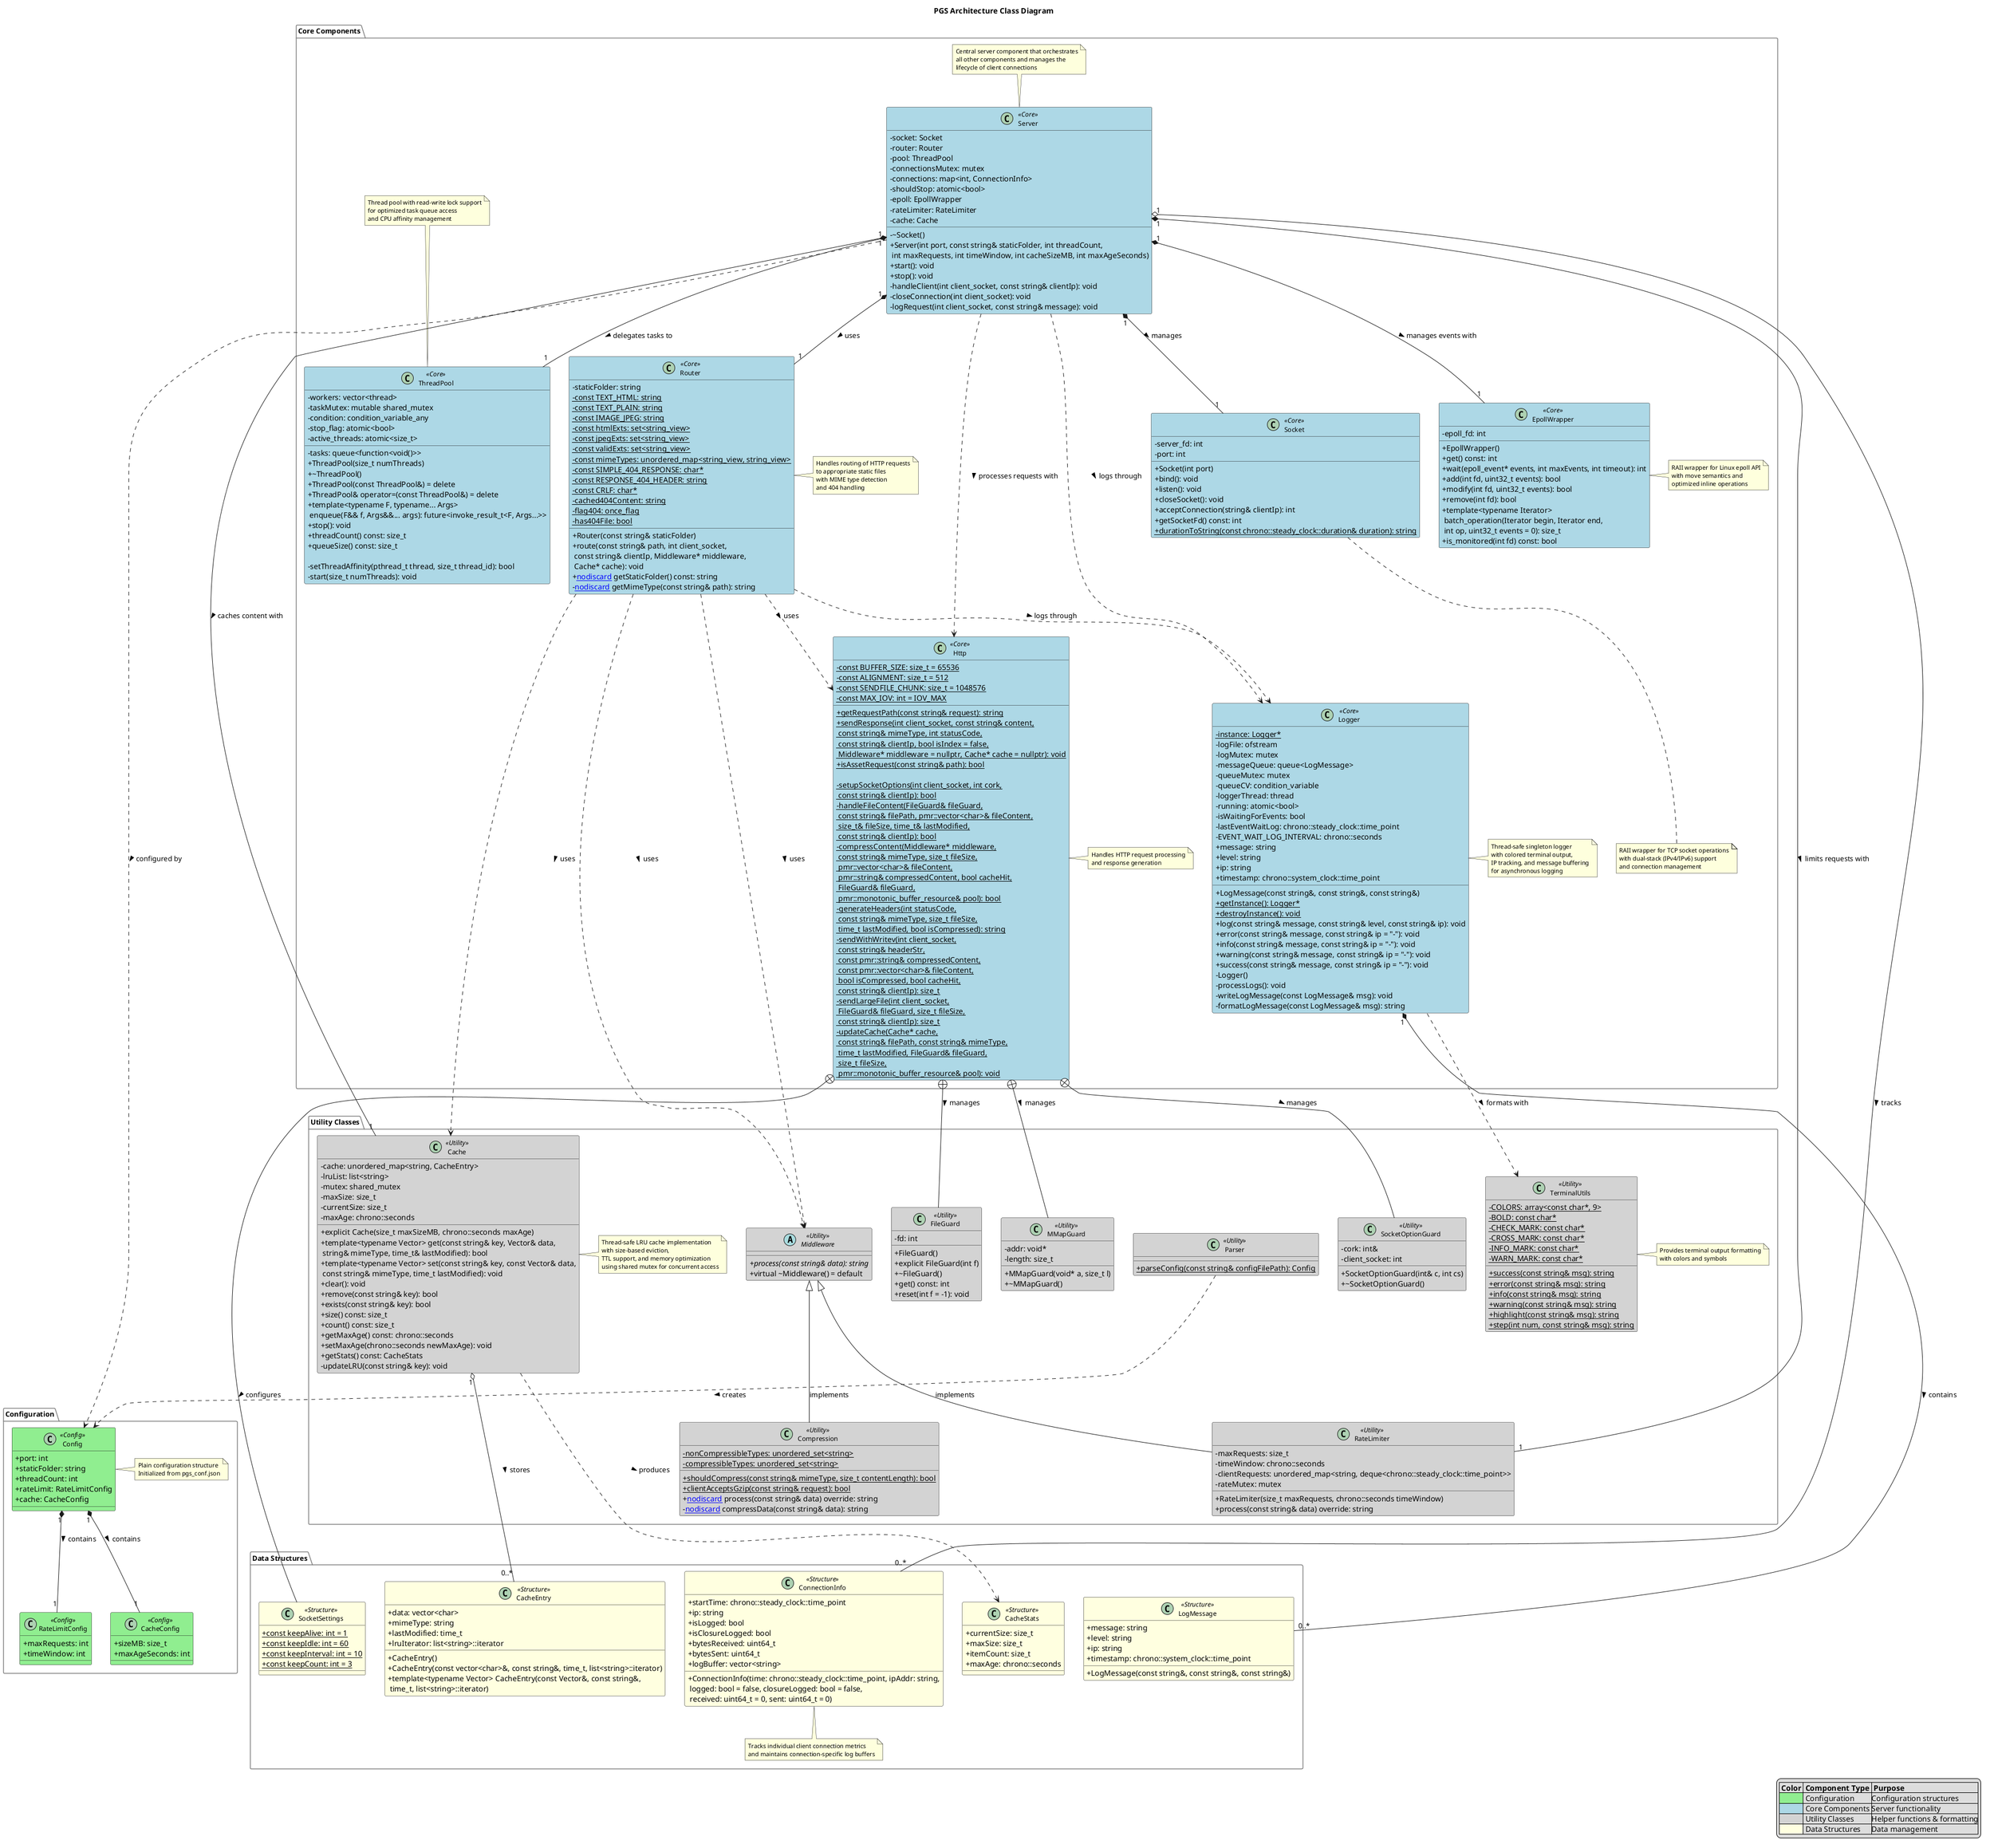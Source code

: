 @startuml server-architecture

!define ABSTRACT abstract class

skinparam {
    ClassAttributeIconSize 0
    ClassBackgroundColor<<Config>> LightGreen
    ClassBackgroundColor<<Core>> LightBlue
    ClassBackgroundColor<<Utility>> LightGray
    ClassBackgroundColor<<Structure>> LightYellow
    PackageBackgroundColor White
    PackageBorderColor Gray
    ClassFontSize 12
    NoteFontSize 11
    PackageFontSize 13
}

title PGS Architecture Class Diagram

package "Configuration" {
    class Config <<Config>> {
        + port: int
        + staticFolder: string
        + threadCount: int
        + rateLimit: RateLimitConfig
        + cache: CacheConfig
    }
    note right of Config: Plain configuration structure\nInitialized from pgs_conf.json

    class RateLimitConfig <<Config>> {
        + maxRequests: int
        + timeWindow: int
    }

    class CacheConfig <<Config>> {
        + sizeMB: size_t
        + maxAgeSeconds: int
    }
}

package "Data Structures" {
    class ConnectionInfo <<Structure>> {
        + startTime: chrono::steady_clock::time_point
        + ip: string
        + isLogged: bool
        + isClosureLogged: bool
        + bytesReceived: uint64_t
        + bytesSent: uint64_t
        + logBuffer: vector<string>
        + ConnectionInfo(time: chrono::steady_clock::time_point, ipAddr: string,\n logged: bool = false, closureLogged: bool = false,\n received: uint64_t = 0, sent: uint64_t = 0)
    }
    note bottom of ConnectionInfo: Tracks individual client connection metrics\nand maintains connection-specific log buffers

    class SocketSettings <<Structure>> {
    + {static} const keepAlive: int = 1
    + {static} const keepIdle: int = 60
    + {static} const keepInterval: int = 10
    + {static} const keepCount: int = 3
}

   class CacheEntry <<Structure>> {
    + data: vector<char>
    + mimeType: string
    + lastModified: time_t
    + lruIterator: list<string>::iterator
    + CacheEntry()
    + CacheEntry(const vector<char>&, const string&, time_t, list<string>::iterator)
    + template<typename Vector> CacheEntry(const Vector&, const string&,\n time_t, list<string>::iterator)
}

    class LogMessage <<Structure>> {
    + message: string
    + level: string
    + ip: string
    + timestamp: chrono::system_clock::time_point
    + LogMessage(const string&, const string&, const string&)
}


    class CacheStats <<Structure>> {
    + currentSize: size_t
    + maxSize: size_t
    + itemCount: size_t
    + maxAge: chrono::seconds
}
}

package "Core Components" {
    class Server <<Core>> {
        - socket: Socket
        - ~Socket()
        - router: Router
        - pool: ThreadPool
        - connectionsMutex: mutex
        - connections: map<int, ConnectionInfo>
        - shouldStop: atomic<bool>
        - epoll: EpollWrapper
        - rateLimiter: RateLimiter
        - cache: Cache
        + Server(int port, const string& staticFolder, int threadCount,\n int maxRequests, int timeWindow, int cacheSizeMB, int maxAgeSeconds)
        + start(): void
        + stop(): void
        - handleClient(int client_socket, const string& clientIp): void
        - closeConnection(int client_socket): void
        - logRequest(int client_socket, const string& message): void
    }
    note top of Server: Central server component that orchestrates\nall other components and manages the\nlifecycle of client connections

    class Socket <<Core>> {
        - server_fd: int
        - port: int
        + Socket(int port)
        + bind(): void
        + listen(): void
        + closeSocket(): void
        + acceptConnection(string& clientIp): int
        + getSocketFd() const: int
        + {static} durationToString(const chrono::steady_clock::duration& duration): string
    }
    note bottom of Socket: RAII wrapper for TCP socket operations\nwith dual-stack (IPv4/IPv6) support\nand connection management

    class Router <<Core>> {
    - staticFolder: string
    - {static} const TEXT_HTML: string
    - {static} const TEXT_PLAIN: string
    - {static} const IMAGE_JPEG: string
    - {static} const htmlExts: set<string_view>
    - {static} const jpegExts: set<string_view>
    - {static} const validExts: set<string_view>
    - {static} const mimeTypes: unordered_map<string_view, string_view>
    - {static} const SIMPLE_404_RESPONSE: char*
    - {static} const RESPONSE_404_HEADER: string
    - {static} const CRLF: char*
    - {static} cached404Content: string
    - {static} flag404: once_flag
    - {static} has404File: bool

    + Router(const string& staticFolder)
    + route(const string& path, int client_socket,\n const string& clientIp, Middleware* middleware,\n Cache* cache): void
    + [[nodiscard]] getStaticFolder() const: string
    - [[nodiscard]] getMimeType(const string& path): string
}
    note right of Router: Handles routing of HTTP requests\nto appropriate static files\nwith MIME type detection\nand 404 handling

    class ThreadPool <<Core>> {
    - workers: vector<thread>
    - tasks: queue<function<void()>>
    - taskMutex: mutable shared_mutex
    - condition: condition_variable_any
    - stop_flag: atomic<bool>
    - active_threads: atomic<size_t>
    
    + ThreadPool(size_t numThreads)
    + ~ThreadPool()
    + ThreadPool(const ThreadPool&) = delete
    + ThreadPool& operator=(const ThreadPool&) = delete
    + template<typename F, typename... Args>\n enqueue(F&& f, Args&&... args): future<invoke_result_t<F, Args...>>
    + stop(): void
    + threadCount() const: size_t
    + queueSize() const: size_t
    
    - setThreadAffinity(pthread_t thread, size_t thread_id): bool
    - start(size_t numThreads): void
}
note top of ThreadPool: Thread pool with read-write lock support\nfor optimized task queue access\nand CPU affinity management

   class Http <<Core>> {
    - {static} const BUFFER_SIZE: size_t = 65536
    - {static} const ALIGNMENT: size_t = 512
    - {static} const SENDFILE_CHUNK: size_t = 1048576
    - {static} const MAX_IOV: int = IOV_MAX

    + {static} getRequestPath(const string& request): string
    + {static} sendResponse(int client_socket, const string& content,\n const string& mimeType, int statusCode,\n const string& clientIp, bool isIndex = false,\n Middleware* middleware = nullptr, Cache* cache = nullptr): void
    + {static} isAssetRequest(const string& path): bool

    - {static} setupSocketOptions(int client_socket, int cork,\n const string& clientIp): bool
    - {static} handleFileContent(FileGuard& fileGuard,\n const string& filePath, pmr::vector<char>& fileContent,\n size_t& fileSize, time_t& lastModified,\n const string& clientIp): bool
    - {static} compressContent(Middleware* middleware,\n const string& mimeType, size_t fileSize,\n pmr::vector<char>& fileContent,\n pmr::string& compressedContent, bool cacheHit,\n FileGuard& fileGuard,\n pmr::monotonic_buffer_resource& pool): bool
    - {static} generateHeaders(int statusCode,\n const string& mimeType, size_t fileSize,\n time_t lastModified, bool isCompressed): string
    - {static} sendWithWritev(int client_socket,\n const string& headerStr,\n const pmr::string& compressedContent,\n const pmr::vector<char>& fileContent,\n bool isCompressed, bool cacheHit,\n const string& clientIp): size_t
    - {static} sendLargeFile(int client_socket,\n FileGuard& fileGuard, size_t fileSize,\n const string& clientIp): size_t
    - {static} updateCache(Cache* cache,\n const string& filePath, const string& mimeType,\n time_t lastModified, FileGuard& fileGuard,\n size_t fileSize,\n pmr::monotonic_buffer_resource& pool): void
}
    note right of Http: Handles HTTP request processing\nand response generation

    class Logger <<Core>> {
        - {static} instance: Logger*
        - logFile: ofstream
        - logMutex: mutex
        - messageQueue: queue<LogMessage>
        - queueMutex: mutex
        - queueCV: condition_variable
        - loggerThread: thread
        - running: atomic<bool>
        - isWaitingForEvents: bool
        - lastEventWaitLog: chrono::steady_clock::time_point
        - EVENT_WAIT_LOG_INTERVAL: chrono::seconds
        + message: string
        + level: string
        + ip: string
        + timestamp: chrono::system_clock::time_point
        + LogMessage(const string&, const string&, const string&)
        + {static} getInstance(): Logger*
        + {static} destroyInstance(): void
        + log(const string& message, const string& level, const string& ip): void
        + error(const string& message, const string& ip = "-"): void
        + info(const string& message, const string& ip = "-"): void
        + warning(const string& message, const string& ip = "-"): void
        + success(const string& message, const string& ip = "-"): void
        - Logger()
        - processLogs(): void
        - writeLogMessage(const LogMessage& msg): void
        - formatLogMessage(const LogMessage& msg): string
    }

    note right of Logger: Thread-safe singleton logger\nwith colored terminal output,\nIP tracking, and message buffering\nfor asynchronous logging



    class EpollWrapper <<Core>> {
        - epoll_fd: int
        + EpollWrapper()
        + get() const: int
        + wait(epoll_event* events, int maxEvents, int timeout): int
        + add(int fd, uint32_t events): bool
        + modify(int fd, uint32_t events): bool
        + remove(int fd): bool
        + template<typename Iterator>\n batch_operation(Iterator begin, Iterator end,\n int op, uint32_t events = 0): size_t
        + is_monitored(int fd) const: bool
    }
    note right of EpollWrapper: RAII wrapper for Linux epoll API\nwith move semantics and\noptimized inline operations
}

package "Utility Classes" {
    abstract class Middleware <<Utility>> {
        + {abstract} process(const string& data): string
        + virtual ~Middleware() = default
    }

     class SocketOptionGuard <<Utility>> {
    - cork: int&
    - client_socket: int
    + SocketOptionGuard(int& c, int cs)
    + ~SocketOptionGuard()
}

    class FileGuard <<Utility>> {
    - fd: int
    + FileGuard()
    + explicit FileGuard(int f)
    + ~FileGuard()
    + get() const: int
    + reset(int f = -1): void
}

    class MMapGuard <<Utility>> {
    - addr: void*
    - length: size_t
    + MMapGuard(void* a, size_t l)
    + ~MMapGuard()
}

    class TerminalUtils <<Utility>> {
        - {static} COLORS: array<const char*, 9>
        - {static} BOLD: const char*
        - {static} CHECK_MARK: const char*
        - {static} CROSS_MARK: const char*
        - {static} INFO_MARK: const char* 
        - {static} WARN_MARK: const char*
        + {static} success(const string& msg): string
        + {static} error(const string& msg): string
        + {static} info(const string& msg): string
        + {static} warning(const string& msg): string
        + {static} highlight(const string& msg): string
        + {static} step(int num, const string& msg): string
    }
    note right of TerminalUtils: Provides terminal output formatting\nwith colors and symbols


    class Cache <<Utility>> {
        - cache: unordered_map<string, CacheEntry>
        - lruList: list<string>
        - mutex: shared_mutex
        - maxSize: size_t
        - currentSize: size_t
        - maxAge: chrono::seconds

        + explicit Cache(size_t maxSizeMB, chrono::seconds maxAge)
        + template<typename Vector> get(const string& key, Vector& data,\n string& mimeType, time_t& lastModified): bool
        + template<typename Vector> set(const string& key, const Vector& data,\n const string& mimeType, time_t lastModified): void
        + clear(): void
        + remove(const string& key): bool
        + exists(const string& key): bool
        + size() const: size_t
        + count() const: size_t
        + getMaxAge() const: chrono::seconds
        + setMaxAge(chrono::seconds newMaxAge): void
        + getStats() const: CacheStats
        - updateLRU(const string& key): void
    }
    note right of Cache: Thread-safe LRU cache implementation\nwith size-based eviction,\nTTL support, and memory optimization\nusing shared mutex for concurrent access

    class RateLimiter <<Utility>> {
        - maxRequests: size_t
        - timeWindow: chrono::seconds
        - clientRequests: unordered_map<string, deque<chrono::steady_clock::time_point>>
        - rateMutex: mutex
        + RateLimiter(size_t maxRequests, chrono::seconds timeWindow)
        + process(const string& data) override: string
    }

    class Compression <<Utility>> {
        - {static} nonCompressibleTypes: unordered_set<string>
        - {static} compressibleTypes: unordered_set<string>

        + {static} shouldCompress(const string& mimeType, size_t contentLength): bool
        + {static} clientAcceptsGzip(const string& request): bool
        + [[nodiscard]] process(const string& data) override: string
        - [[nodiscard]] compressData(const string& data): string
    }   

    class Parser <<Utility>> {
        + {static} parseConfig(const string& configFilePath): Config
    }
}

Server "1" *-- "1" Socket : manages >
Server "1" *-- "1" Router : uses >
Server "1" *-- "1" ThreadPool : delegates tasks to >
Server "1" *-- "1" EpollWrapper : manages events with >
Server "1" *-- "1" RateLimiter : limits requests with >
Server "1" *-- "1" Cache : caches content with >
Server "1" o-- "0..*" ConnectionInfo : tracks >

Config "1" *-- "1" RateLimitConfig : contains >
Config "1" *-- "1" CacheConfig : contains >
Parser ..> Config : creates >
Server ..> Config : configured by >

Cache "1" o-- "0..*" CacheEntry : stores >
Cache ..> CacheStats : produces >

Http +-- SocketSettings : configures >
Http +-- SocketOptionGuard : manages >
Http +-- FileGuard : manages >
Http +-- MMapGuard : manages >
Server ..> Http : processes requests with >
Router ..> Http : uses >

Middleware <|-- RateLimiter : implements
Middleware <|-- Compression : implements
Router ..> Middleware : uses >

Logger "1" *-- "0..*" LogMessage : contains >
Logger ..> TerminalUtils : formats with >
Server ..> Logger : logs through >
Router ..> Logger : logs through >

Router ..> Cache : uses >
Router ..> Middleware : uses >

Config -[hidden]down-> ConnectionInfo
Socket -[hidden]right-> Router



Http -[hidden]right-> Parser

legend right
  |= Color |= Component Type |= Purpose |
  |<#LightGreen>| Configuration |Configuration structures|
  |<#LightBlue>| Core Components |Server functionality|
  |<#LightGray>| Utility Classes |Helper functions & formatting|
  |<#LightYellow>| Data Structures |Data management|
endlegend

@endumlnd

@enduml